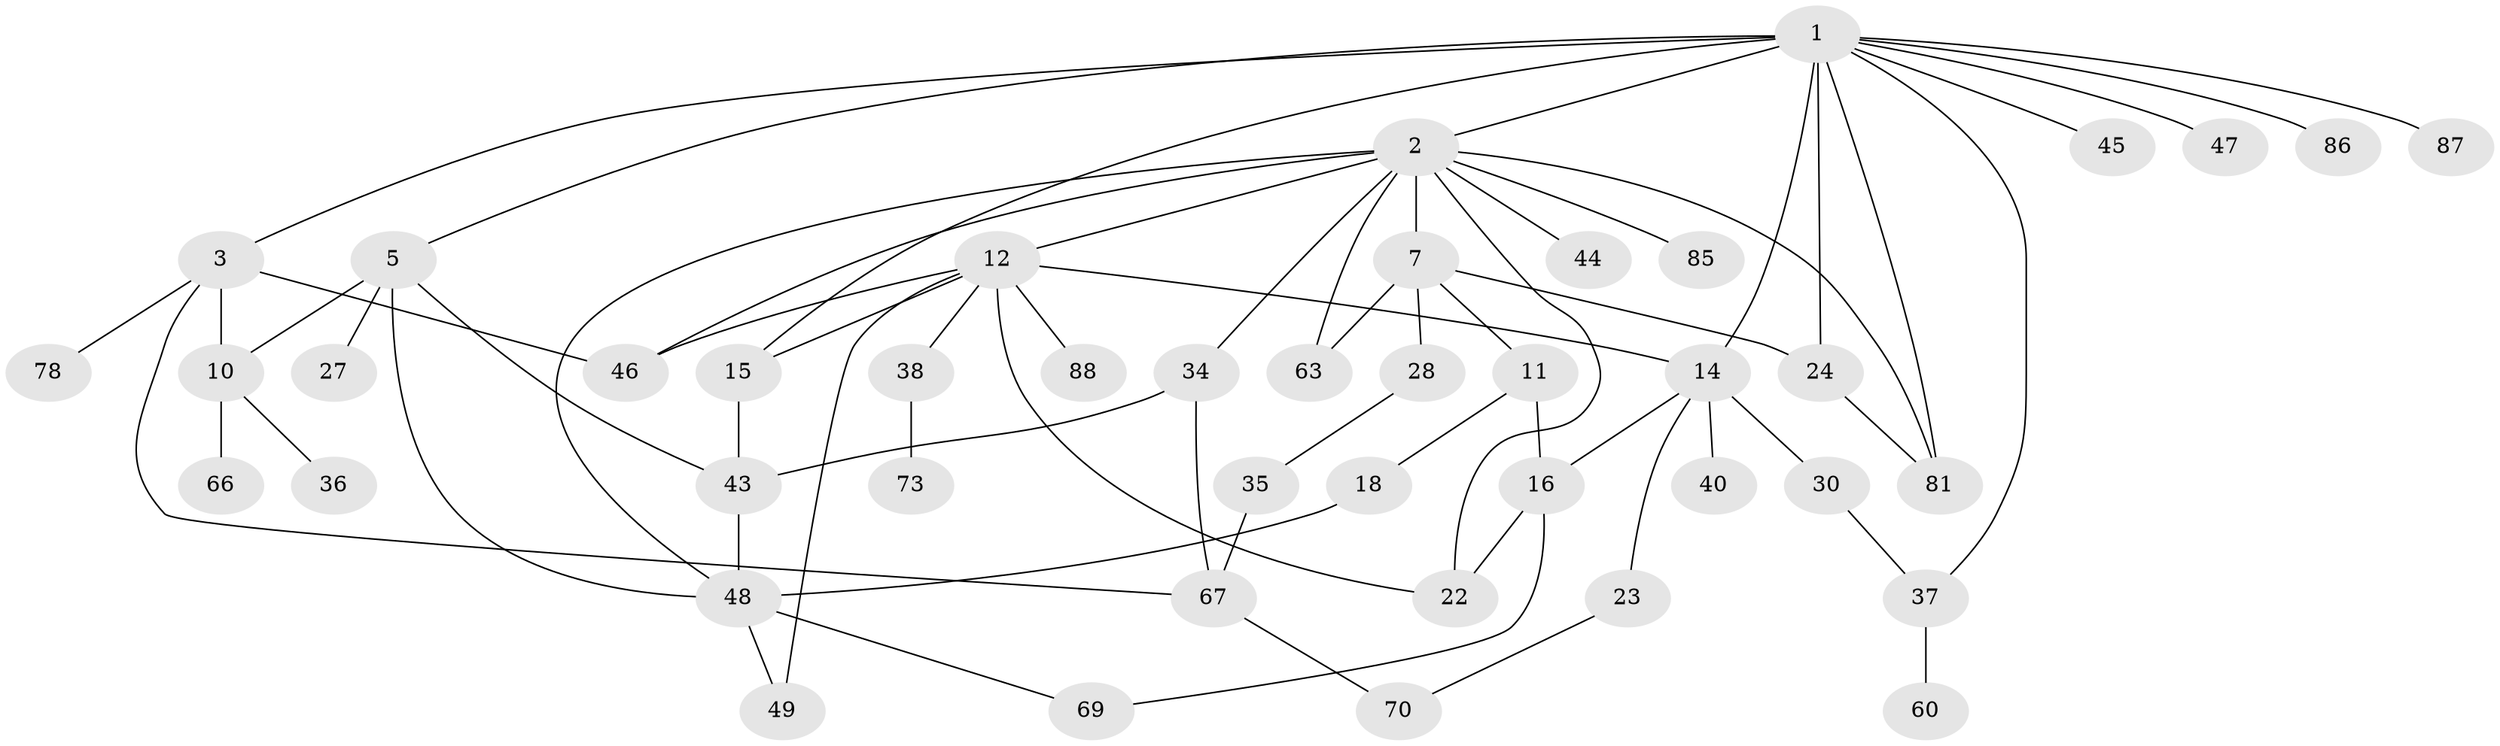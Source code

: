 // original degree distribution, {7: 0.022727272727272728, 5: 0.09090909090909091, 3: 0.29545454545454547, 1: 0.2727272727272727, 4: 0.045454545454545456, 2: 0.25, 6: 0.022727272727272728}
// Generated by graph-tools (version 1.1) at 2025/13/03/09/25 04:13:35]
// undirected, 44 vertices, 66 edges
graph export_dot {
graph [start="1"]
  node [color=gray90,style=filled];
  1 [super="+8"];
  2 [super="+4+29"];
  3;
  5 [super="+25"];
  7 [super="+19+9"];
  10 [super="+82+17"];
  11 [super="+76"];
  12 [super="+13"];
  14 [super="+21+33+39"];
  15;
  16 [super="+57+61"];
  18;
  22 [super="+64"];
  23 [super="+55+68"];
  24 [super="+71"];
  27;
  28 [super="+31"];
  30 [super="+42"];
  34 [super="+74"];
  35 [super="+58"];
  36;
  37 [super="+50"];
  38;
  40 [super="+51"];
  43 [super="+84"];
  44 [super="+79"];
  45;
  46 [super="+59"];
  47;
  48 [super="+62+52"];
  49;
  60;
  63;
  66;
  67 [super="+77"];
  69 [super="+80"];
  70;
  73;
  78;
  81 [super="+83"];
  85;
  86;
  87;
  88;
  1 -- 2 [weight=2];
  1 -- 3;
  1 -- 5 [weight=2];
  1 -- 14;
  1 -- 45;
  1 -- 37;
  1 -- 15;
  1 -- 47;
  1 -- 81;
  1 -- 86;
  1 -- 87;
  1 -- 24;
  2 -- 34;
  2 -- 81;
  2 -- 7;
  2 -- 12 [weight=2];
  2 -- 46;
  2 -- 44;
  2 -- 48;
  2 -- 85;
  2 -- 63;
  2 -- 22;
  3 -- 10;
  3 -- 78;
  3 -- 46;
  3 -- 67;
  5 -- 43;
  5 -- 10;
  5 -- 27;
  5 -- 48;
  7 -- 11;
  7 -- 28;
  7 -- 24;
  7 -- 63;
  10 -- 36;
  10 -- 66;
  11 -- 16;
  11 -- 18;
  12 -- 15;
  12 -- 22;
  12 -- 49;
  12 -- 38;
  12 -- 14;
  12 -- 88;
  12 -- 46;
  14 -- 23;
  14 -- 30;
  14 -- 16;
  14 -- 40 [weight=2];
  15 -- 43;
  16 -- 22;
  16 -- 69;
  18 -- 48;
  23 -- 70;
  24 -- 81;
  28 -- 35;
  30 -- 37;
  34 -- 67;
  34 -- 43;
  35 -- 67;
  37 -- 60;
  38 -- 73;
  43 -- 48;
  48 -- 49;
  48 -- 69;
  67 -- 70;
}
